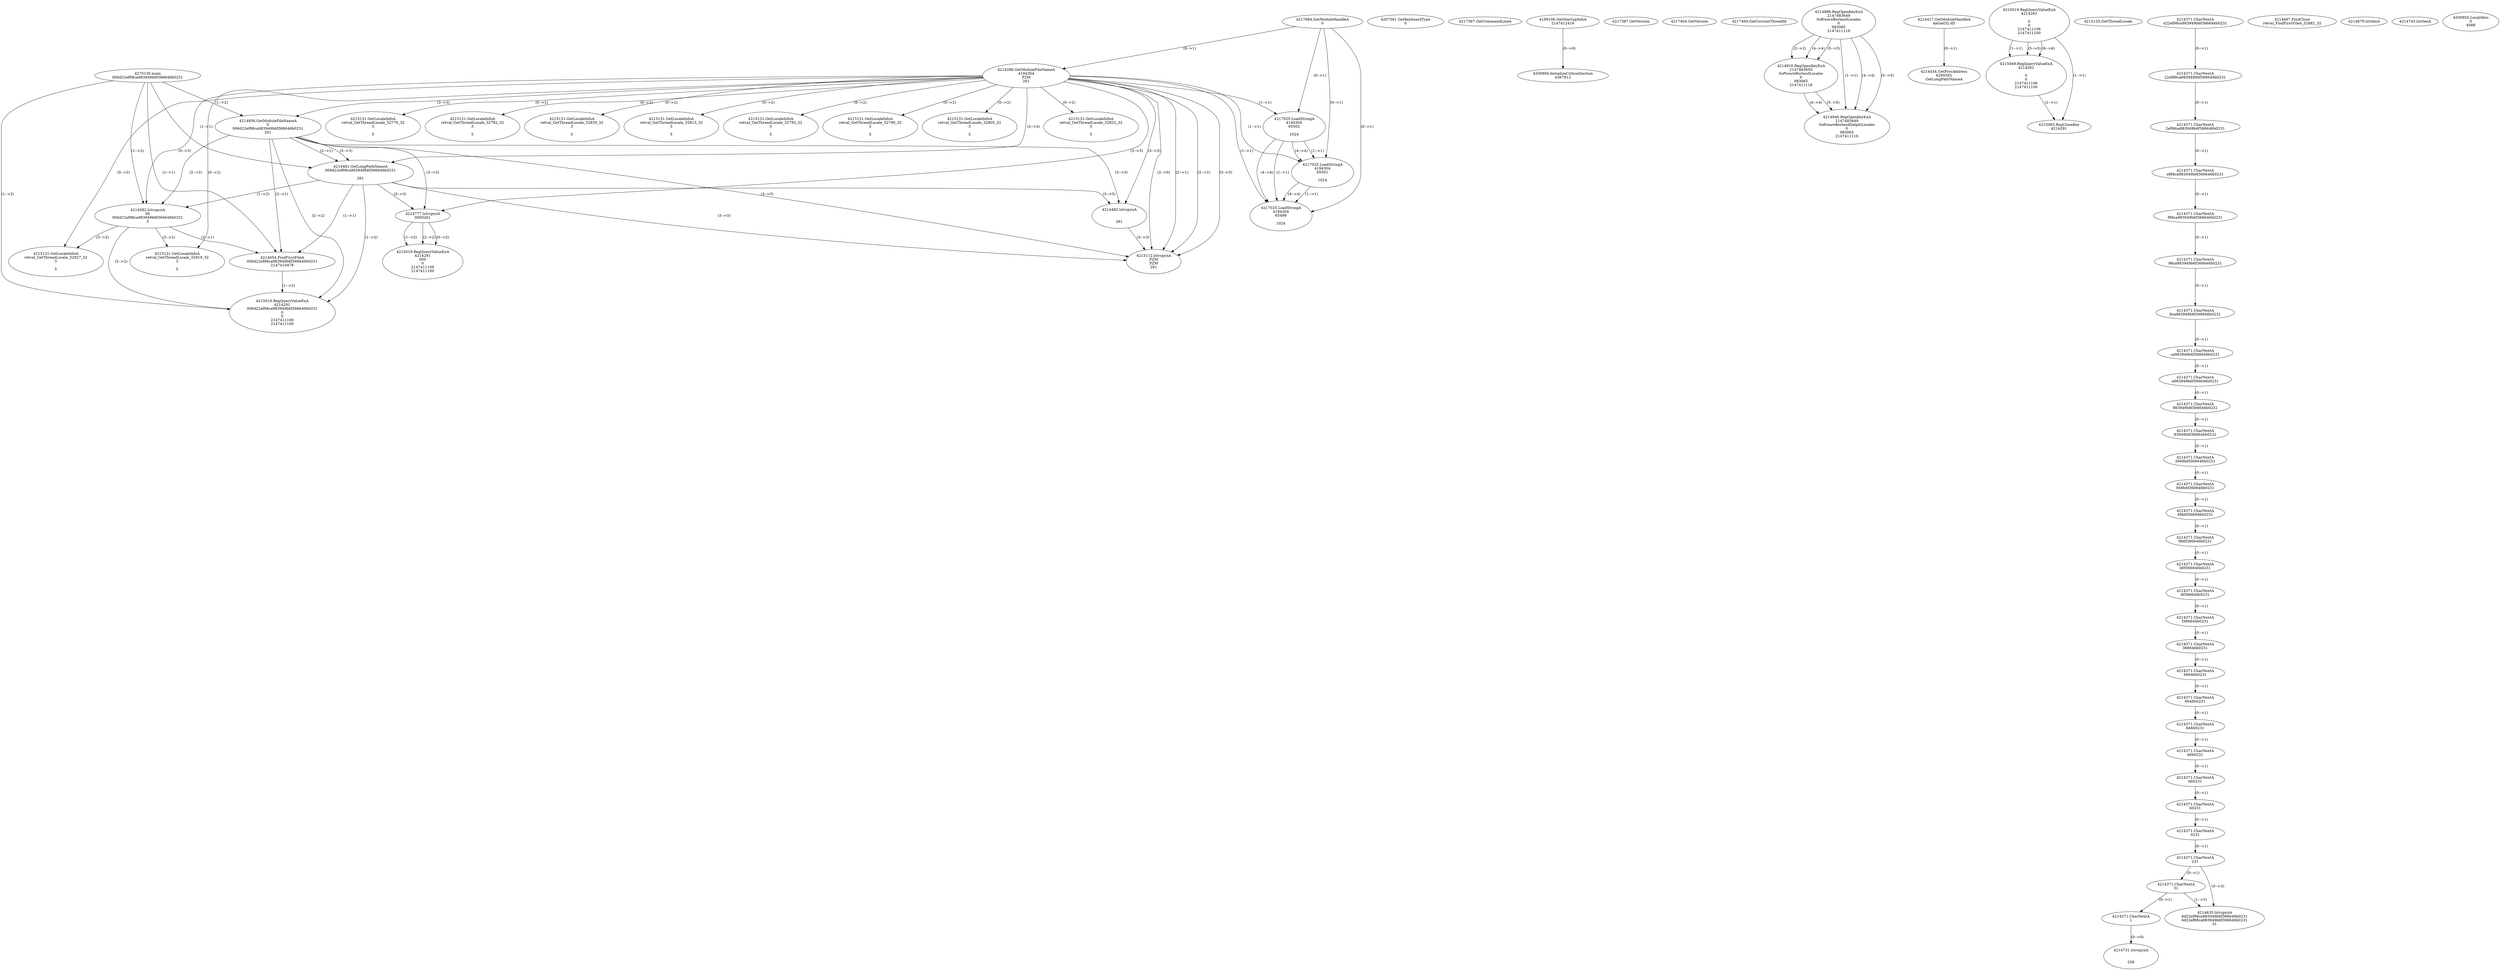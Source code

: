 // Global SCDG with merge call
digraph {
	0 [label="4270136.main
006d22ef98ca983949b6f366646b0231"]
	1 [label="4217684.GetModuleHandleA
0"]
	2 [label="4207361.GetKeyboardType
0"]
	3 [label="4217367.GetCommandLineA
"]
	4 [label="4199106.GetStartupInfoA
2147412416"]
	5 [label="4217387.GetVersion
"]
	6 [label="4217404.GetVersion
"]
	7 [label="4217464.GetCurrentThreadId
"]
	8 [label="4214286.GetModuleFileNameA
4194304
PZM
261"]
	1 -> 8 [label="(0-->1)"]
	9 [label="4214856.GetModuleFileNameA
0
006d22ef98ca983949b6f366646b0231
261"]
	0 -> 9 [label="(1-->2)"]
	8 -> 9 [label="(3-->3)"]
	10 [label="4214886.RegOpenKeyExA
2147483649
Software\Borland\Locales
0
983065
2147411116"]
	11 [label="4214417.GetModuleHandleA
kernel32.dll"]
	12 [label="4214434.GetProcAddress
6295592
GetLongPathNameA"]
	11 -> 12 [label="(0-->1)"]
	13 [label="4214461.GetLongPathNameA
006d22ef98ca983949b6f366646b0231

261"]
	0 -> 13 [label="(1-->1)"]
	9 -> 13 [label="(2-->1)"]
	8 -> 13 [label="(3-->3)"]
	9 -> 13 [label="(3-->3)"]
	14 [label="4214482.lstrcpynA


261"]
	8 -> 14 [label="(3-->3)"]
	9 -> 14 [label="(3-->3)"]
	13 -> 14 [label="(3-->3)"]
	15 [label="4215019.RegQueryValueExA
4214291

0
0
2147411106
2147411100"]
	16 [label="4215049.RegQueryValueExA
4214291

0
0
2147411106
2147411100"]
	15 -> 16 [label="(1-->1)"]
	15 -> 16 [label="(5-->5)"]
	15 -> 16 [label="(6-->6)"]
	17 [label="4215083.RegCloseKey
4214291"]
	15 -> 17 [label="(1-->1)"]
	16 -> 17 [label="(1-->1)"]
	18 [label="4215112.lstrcpynA
PZM
PZM
261"]
	8 -> 18 [label="(2-->1)"]
	8 -> 18 [label="(2-->2)"]
	8 -> 18 [label="(3-->3)"]
	9 -> 18 [label="(3-->3)"]
	13 -> 18 [label="(3-->3)"]
	14 -> 18 [label="(3-->3)"]
	8 -> 18 [label="(2-->0)"]
	19 [label="4215125.GetThreadLocale
"]
	20 [label="4215131.GetLocaleInfoA
retval_GetThreadLocale_32822_32
3

5"]
	8 -> 20 [label="(0-->2)"]
	21 [label="4217025.LoadStringA
4194304
65502

1024"]
	1 -> 21 [label="(0-->1)"]
	8 -> 21 [label="(1-->1)"]
	22 [label="4214582.lstrcpynA
00
006d22ef98ca983949b6f366646b0231
3"]
	0 -> 22 [label="(1-->2)"]
	9 -> 22 [label="(2-->2)"]
	13 -> 22 [label="(1-->2)"]
	8 -> 22 [label="(0-->3)"]
	23 [label="4214371.CharNextA
d22ef98ca983949b6f366646b0231"]
	24 [label="4214371.CharNextA
22ef98ca983949b6f366646b0231"]
	23 -> 24 [label="(0-->1)"]
	25 [label="4214371.CharNextA
2ef98ca983949b6f366646b0231"]
	24 -> 25 [label="(0-->1)"]
	26 [label="4214371.CharNextA
ef98ca983949b6f366646b0231"]
	25 -> 26 [label="(0-->1)"]
	27 [label="4214371.CharNextA
f98ca983949b6f366646b0231"]
	26 -> 27 [label="(0-->1)"]
	28 [label="4214371.CharNextA
98ca983949b6f366646b0231"]
	27 -> 28 [label="(0-->1)"]
	29 [label="4214371.CharNextA
8ca983949b6f366646b0231"]
	28 -> 29 [label="(0-->1)"]
	30 [label="4214371.CharNextA
ca983949b6f366646b0231"]
	29 -> 30 [label="(0-->1)"]
	31 [label="4214371.CharNextA
a983949b6f366646b0231"]
	30 -> 31 [label="(0-->1)"]
	32 [label="4214371.CharNextA
983949b6f366646b0231"]
	31 -> 32 [label="(0-->1)"]
	33 [label="4214371.CharNextA
83949b6f366646b0231"]
	32 -> 33 [label="(0-->1)"]
	34 [label="4214371.CharNextA
3949b6f366646b0231"]
	33 -> 34 [label="(0-->1)"]
	35 [label="4214371.CharNextA
949b6f366646b0231"]
	34 -> 35 [label="(0-->1)"]
	36 [label="4214371.CharNextA
49b6f366646b0231"]
	35 -> 36 [label="(0-->1)"]
	37 [label="4214371.CharNextA
9b6f366646b0231"]
	36 -> 37 [label="(0-->1)"]
	38 [label="4214371.CharNextA
b6f366646b0231"]
	37 -> 38 [label="(0-->1)"]
	39 [label="4214371.CharNextA
6f366646b0231"]
	38 -> 39 [label="(0-->1)"]
	40 [label="4214371.CharNextA
f366646b0231"]
	39 -> 40 [label="(0-->1)"]
	41 [label="4214371.CharNextA
366646b0231"]
	40 -> 41 [label="(0-->1)"]
	42 [label="4214371.CharNextA
66646b0231"]
	41 -> 42 [label="(0-->1)"]
	43 [label="4214371.CharNextA
6646b0231"]
	42 -> 43 [label="(0-->1)"]
	44 [label="4214371.CharNextA
646b0231"]
	43 -> 44 [label="(0-->1)"]
	45 [label="4214371.CharNextA
46b0231"]
	44 -> 45 [label="(0-->1)"]
	46 [label="4214371.CharNextA
6b0231"]
	45 -> 46 [label="(0-->1)"]
	47 [label="4214371.CharNextA
b0231"]
	46 -> 47 [label="(0-->1)"]
	48 [label="4214371.CharNextA
0231"]
	47 -> 48 [label="(0-->1)"]
	49 [label="4214371.CharNextA
231"]
	48 -> 49 [label="(0-->1)"]
	50 [label="4214371.CharNextA
31"]
	49 -> 50 [label="(0-->1)"]
	51 [label="4214371.CharNextA
1"]
	50 -> 51 [label="(0-->1)"]
	52 [label="4214635.lstrcpynA
6d22ef98ca983949b6f366646b0231
6d22ef98ca983949b6f366646b0231
31"]
	49 -> 52 [label="(0-->3)"]
	50 -> 52 [label="(1-->3)"]
	53 [label="4214654.FindFirstFileA
006d22ef98ca983949b6f366646b0231
2147410478"]
	0 -> 53 [label="(1-->1)"]
	9 -> 53 [label="(2-->1)"]
	13 -> 53 [label="(1-->1)"]
	22 -> 53 [label="(2-->1)"]
	54 [label="4214667.FindClose
retval_FindFirstFileA_32882_32"]
	55 [label="4214679.lstrlenA
"]
	56 [label="4214731.lstrcpynA


258"]
	51 -> 56 [label="(0-->0)"]
	57 [label="4214743.lstrlenA
"]
	58 [label="4214777.lstrcpynA
00\
00\
261"]
	8 -> 58 [label="(3-->3)"]
	9 -> 58 [label="(3-->3)"]
	13 -> 58 [label="(3-->3)"]
	59 [label="4215019.RegQueryValueExA
4214291
00\
0
0
2147411106
2147411100"]
	58 -> 59 [label="(1-->2)"]
	58 -> 59 [label="(2-->2)"]
	58 -> 59 [label="(0-->2)"]
	60 [label="4215131.GetLocaleInfoA
retval_GetThreadLocale_32919_32
3

5"]
	8 -> 60 [label="(0-->2)"]
	22 -> 60 [label="(3-->2)"]
	61 [label="4217025.LoadStringA
4194304
65501

1024"]
	1 -> 61 [label="(0-->1)"]
	8 -> 61 [label="(1-->1)"]
	21 -> 61 [label="(1-->1)"]
	21 -> 61 [label="(4-->4)"]
	62 [label="4200894.InitializeCriticalSection
4367812"]
	4 -> 62 [label="(0-->0)"]
	63 [label="4200955.LocalAlloc
0
4088"]
	64 [label="4217025.LoadStringA
4194304
65499

1024"]
	1 -> 64 [label="(0-->1)"]
	8 -> 64 [label="(1-->1)"]
	21 -> 64 [label="(1-->1)"]
	61 -> 64 [label="(1-->1)"]
	21 -> 64 [label="(4-->4)"]
	61 -> 64 [label="(4-->4)"]
	65 [label="4215019.RegQueryValueExA
4214291
006d22ef98ca983949b6f366646b0231
0
0
2147411106
2147411100"]
	0 -> 65 [label="(1-->2)"]
	9 -> 65 [label="(2-->2)"]
	13 -> 65 [label="(1-->2)"]
	22 -> 65 [label="(2-->2)"]
	53 -> 65 [label="(1-->2)"]
	66 [label="4215131.GetLocaleInfoA
retval_GetThreadLocale_32927_32
3

5"]
	8 -> 66 [label="(0-->2)"]
	22 -> 66 [label="(3-->2)"]
	67 [label="4214916.RegOpenKeyExA
2147483650
Software\Borland\Locales
0
983065
2147411116"]
	10 -> 67 [label="(2-->2)"]
	10 -> 67 [label="(4-->4)"]
	10 -> 67 [label="(5-->5)"]
	68 [label="4214946.RegOpenKeyExA
2147483649
Software\Borland\Delphi\Locales
0
983065
2147411116"]
	10 -> 68 [label="(1-->1)"]
	10 -> 68 [label="(4-->4)"]
	67 -> 68 [label="(4-->4)"]
	10 -> 68 [label="(5-->5)"]
	67 -> 68 [label="(5-->5)"]
	69 [label="4215131.GetLocaleInfoA
retval_GetThreadLocale_32776_32
3

5"]
	8 -> 69 [label="(0-->2)"]
	70 [label="4215131.GetLocaleInfoA
retval_GetThreadLocale_32792_32
3

5"]
	8 -> 70 [label="(0-->2)"]
	71 [label="4215131.GetLocaleInfoA
retval_GetThreadLocale_32839_32
3

5"]
	8 -> 71 [label="(0-->2)"]
	72 [label="4215131.GetLocaleInfoA
retval_GetThreadLocale_32813_32
3

5"]
	8 -> 72 [label="(0-->2)"]
	73 [label="4215131.GetLocaleInfoA
retval_GetThreadLocale_32793_32
3

5"]
	8 -> 73 [label="(0-->2)"]
	74 [label="4215131.GetLocaleInfoA
retval_GetThreadLocale_32790_32
3

5"]
	8 -> 74 [label="(0-->2)"]
	75 [label="4215131.GetLocaleInfoA
retval_GetThreadLocale_32805_32
3

5"]
	8 -> 75 [label="(0-->2)"]
}
